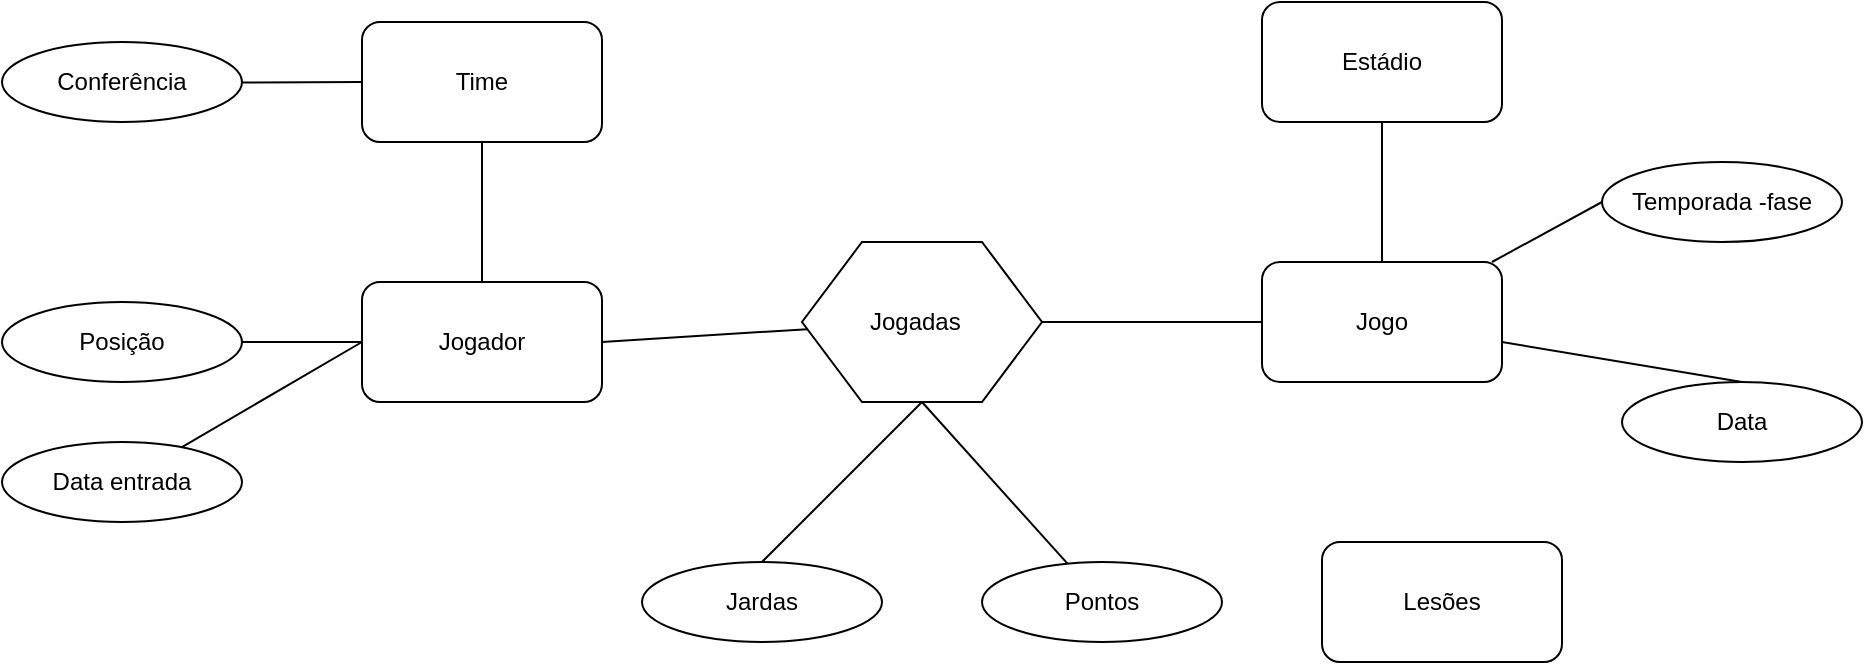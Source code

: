 <mxfile version="12.1.9" type="github" pages="1">
  <diagram id="WBMUkLNgIVIr2MSPWF_K" name="Page-1">
    <mxGraphModel dx="1280" dy="668" grid="1" gridSize="10" guides="1" tooltips="1" connect="1" arrows="1" fold="1" page="0" pageScale="1" pageWidth="827" pageHeight="1169" math="0" shadow="0">
      <root>
        <mxCell id="0"/>
        <mxCell id="1" parent="0"/>
        <mxCell id="GONr5biRRsEhFtbQjJus-20" style="edgeStyle=none;rounded=0;orthogonalLoop=1;jettySize=auto;html=1;entryX=0;entryY=0.5;entryDx=0;entryDy=0;endArrow=none;endFill=0;" edge="1" parent="1" source="GONr5biRRsEhFtbQjJus-24" target="GONr5biRRsEhFtbQjJus-5">
          <mxGeometry relative="1" as="geometry"/>
        </mxCell>
        <mxCell id="GONr5biRRsEhFtbQjJus-1" value="Jogador" style="rounded=1;whiteSpace=wrap;html=1;" vertex="1" parent="1">
          <mxGeometry x="220" y="230" width="120" height="60" as="geometry"/>
        </mxCell>
        <mxCell id="GONr5biRRsEhFtbQjJus-21" style="edgeStyle=none;rounded=0;orthogonalLoop=1;jettySize=auto;html=1;entryX=0.5;entryY=0;entryDx=0;entryDy=0;endArrow=none;endFill=0;" edge="1" parent="1" source="GONr5biRRsEhFtbQjJus-2" target="GONr5biRRsEhFtbQjJus-5">
          <mxGeometry relative="1" as="geometry"/>
        </mxCell>
        <mxCell id="GONr5biRRsEhFtbQjJus-2" value="Estádio" style="rounded=1;whiteSpace=wrap;html=1;" vertex="1" parent="1">
          <mxGeometry x="670" y="90" width="120" height="60" as="geometry"/>
        </mxCell>
        <mxCell id="GONr5biRRsEhFtbQjJus-19" style="edgeStyle=none;rounded=0;orthogonalLoop=1;jettySize=auto;html=1;endArrow=none;endFill=0;" edge="1" parent="1" source="GONr5biRRsEhFtbQjJus-3" target="GONr5biRRsEhFtbQjJus-1">
          <mxGeometry relative="1" as="geometry"/>
        </mxCell>
        <mxCell id="GONr5biRRsEhFtbQjJus-3" value="Time" style="rounded=1;whiteSpace=wrap;html=1;" vertex="1" parent="1">
          <mxGeometry x="220" y="100" width="120" height="60" as="geometry"/>
        </mxCell>
        <mxCell id="GONr5biRRsEhFtbQjJus-8" style="rounded=0;orthogonalLoop=1;jettySize=auto;html=1;entryX=0.5;entryY=0;entryDx=0;entryDy=0;endArrow=none;endFill=0;" edge="1" parent="1" source="GONr5biRRsEhFtbQjJus-5" target="GONr5biRRsEhFtbQjJus-7">
          <mxGeometry relative="1" as="geometry"/>
        </mxCell>
        <mxCell id="GONr5biRRsEhFtbQjJus-12" style="edgeStyle=none;rounded=0;orthogonalLoop=1;jettySize=auto;html=1;entryX=0;entryY=0.5;entryDx=0;entryDy=0;endArrow=none;endFill=0;" edge="1" parent="1" source="GONr5biRRsEhFtbQjJus-5" target="GONr5biRRsEhFtbQjJus-11">
          <mxGeometry relative="1" as="geometry"/>
        </mxCell>
        <mxCell id="GONr5biRRsEhFtbQjJus-5" value="Jogo" style="rounded=1;whiteSpace=wrap;html=1;" vertex="1" parent="1">
          <mxGeometry x="670" y="220" width="120" height="60" as="geometry"/>
        </mxCell>
        <mxCell id="GONr5biRRsEhFtbQjJus-7" value="Data" style="ellipse;whiteSpace=wrap;html=1;" vertex="1" parent="1">
          <mxGeometry x="850" y="280" width="120" height="40" as="geometry"/>
        </mxCell>
        <mxCell id="GONr5biRRsEhFtbQjJus-17" style="edgeStyle=none;rounded=0;orthogonalLoop=1;jettySize=auto;html=1;entryX=0.5;entryY=0;entryDx=0;entryDy=0;endArrow=none;endFill=0;exitX=0.5;exitY=1;exitDx=0;exitDy=0;" edge="1" parent="1" source="GONr5biRRsEhFtbQjJus-24" target="GONr5biRRsEhFtbQjJus-15">
          <mxGeometry relative="1" as="geometry">
            <mxPoint x="400" y="380" as="sourcePoint"/>
          </mxGeometry>
        </mxCell>
        <mxCell id="GONr5biRRsEhFtbQjJus-10" value="Lesões" style="rounded=1;whiteSpace=wrap;html=1;" vertex="1" parent="1">
          <mxGeometry x="700" y="360" width="120" height="60" as="geometry"/>
        </mxCell>
        <mxCell id="GONr5biRRsEhFtbQjJus-11" value="Temporada -fase" style="ellipse;whiteSpace=wrap;html=1;" vertex="1" parent="1">
          <mxGeometry x="840" y="170" width="120" height="40" as="geometry"/>
        </mxCell>
        <mxCell id="GONr5biRRsEhFtbQjJus-26" style="edgeStyle=none;rounded=0;orthogonalLoop=1;jettySize=auto;html=1;entryX=0.5;entryY=1;entryDx=0;entryDy=0;endArrow=none;endFill=0;" edge="1" parent="1" source="GONr5biRRsEhFtbQjJus-14" target="GONr5biRRsEhFtbQjJus-24">
          <mxGeometry relative="1" as="geometry"/>
        </mxCell>
        <mxCell id="GONr5biRRsEhFtbQjJus-14" value="Pontos" style="ellipse;whiteSpace=wrap;html=1;" vertex="1" parent="1">
          <mxGeometry x="530" y="370" width="120" height="40" as="geometry"/>
        </mxCell>
        <mxCell id="GONr5biRRsEhFtbQjJus-15" value="Jardas" style="ellipse;whiteSpace=wrap;html=1;" vertex="1" parent="1">
          <mxGeometry x="360" y="370" width="120" height="40" as="geometry"/>
        </mxCell>
        <mxCell id="GONr5biRRsEhFtbQjJus-23" style="edgeStyle=none;rounded=0;orthogonalLoop=1;jettySize=auto;html=1;endArrow=none;endFill=0;" edge="1" parent="1" source="GONr5biRRsEhFtbQjJus-22" target="GONr5biRRsEhFtbQjJus-3">
          <mxGeometry relative="1" as="geometry"/>
        </mxCell>
        <mxCell id="GONr5biRRsEhFtbQjJus-22" value="Conferência" style="ellipse;whiteSpace=wrap;html=1;" vertex="1" parent="1">
          <mxGeometry x="40" y="110" width="120" height="40" as="geometry"/>
        </mxCell>
        <mxCell id="GONr5biRRsEhFtbQjJus-25" style="edgeStyle=none;rounded=0;orthogonalLoop=1;jettySize=auto;html=1;entryX=1;entryY=0.5;entryDx=0;entryDy=0;endArrow=none;endFill=0;" edge="1" parent="1" source="GONr5biRRsEhFtbQjJus-24" target="GONr5biRRsEhFtbQjJus-1">
          <mxGeometry relative="1" as="geometry"/>
        </mxCell>
        <mxCell id="GONr5biRRsEhFtbQjJus-24" value="Jogadas&amp;nbsp;&amp;nbsp;" style="shape=hexagon;perimeter=hexagonPerimeter2;whiteSpace=wrap;html=1;" vertex="1" parent="1">
          <mxGeometry x="440" y="210" width="120" height="80" as="geometry"/>
        </mxCell>
        <mxCell id="GONr5biRRsEhFtbQjJus-28" style="edgeStyle=none;rounded=0;orthogonalLoop=1;jettySize=auto;html=1;entryX=0;entryY=0.5;entryDx=0;entryDy=0;endArrow=none;endFill=0;" edge="1" parent="1" source="GONr5biRRsEhFtbQjJus-27" target="GONr5biRRsEhFtbQjJus-1">
          <mxGeometry relative="1" as="geometry"/>
        </mxCell>
        <mxCell id="GONr5biRRsEhFtbQjJus-27" value="Posição" style="ellipse;whiteSpace=wrap;html=1;" vertex="1" parent="1">
          <mxGeometry x="40" y="240" width="120" height="40" as="geometry"/>
        </mxCell>
        <mxCell id="GONr5biRRsEhFtbQjJus-30" style="edgeStyle=none;rounded=0;orthogonalLoop=1;jettySize=auto;html=1;entryX=0;entryY=0.5;entryDx=0;entryDy=0;endArrow=none;endFill=0;" edge="1" parent="1" source="GONr5biRRsEhFtbQjJus-29" target="GONr5biRRsEhFtbQjJus-1">
          <mxGeometry relative="1" as="geometry"/>
        </mxCell>
        <mxCell id="GONr5biRRsEhFtbQjJus-29" value="Data entrada" style="ellipse;whiteSpace=wrap;html=1;" vertex="1" parent="1">
          <mxGeometry x="40" y="310" width="120" height="40" as="geometry"/>
        </mxCell>
      </root>
    </mxGraphModel>
  </diagram>
</mxfile>
